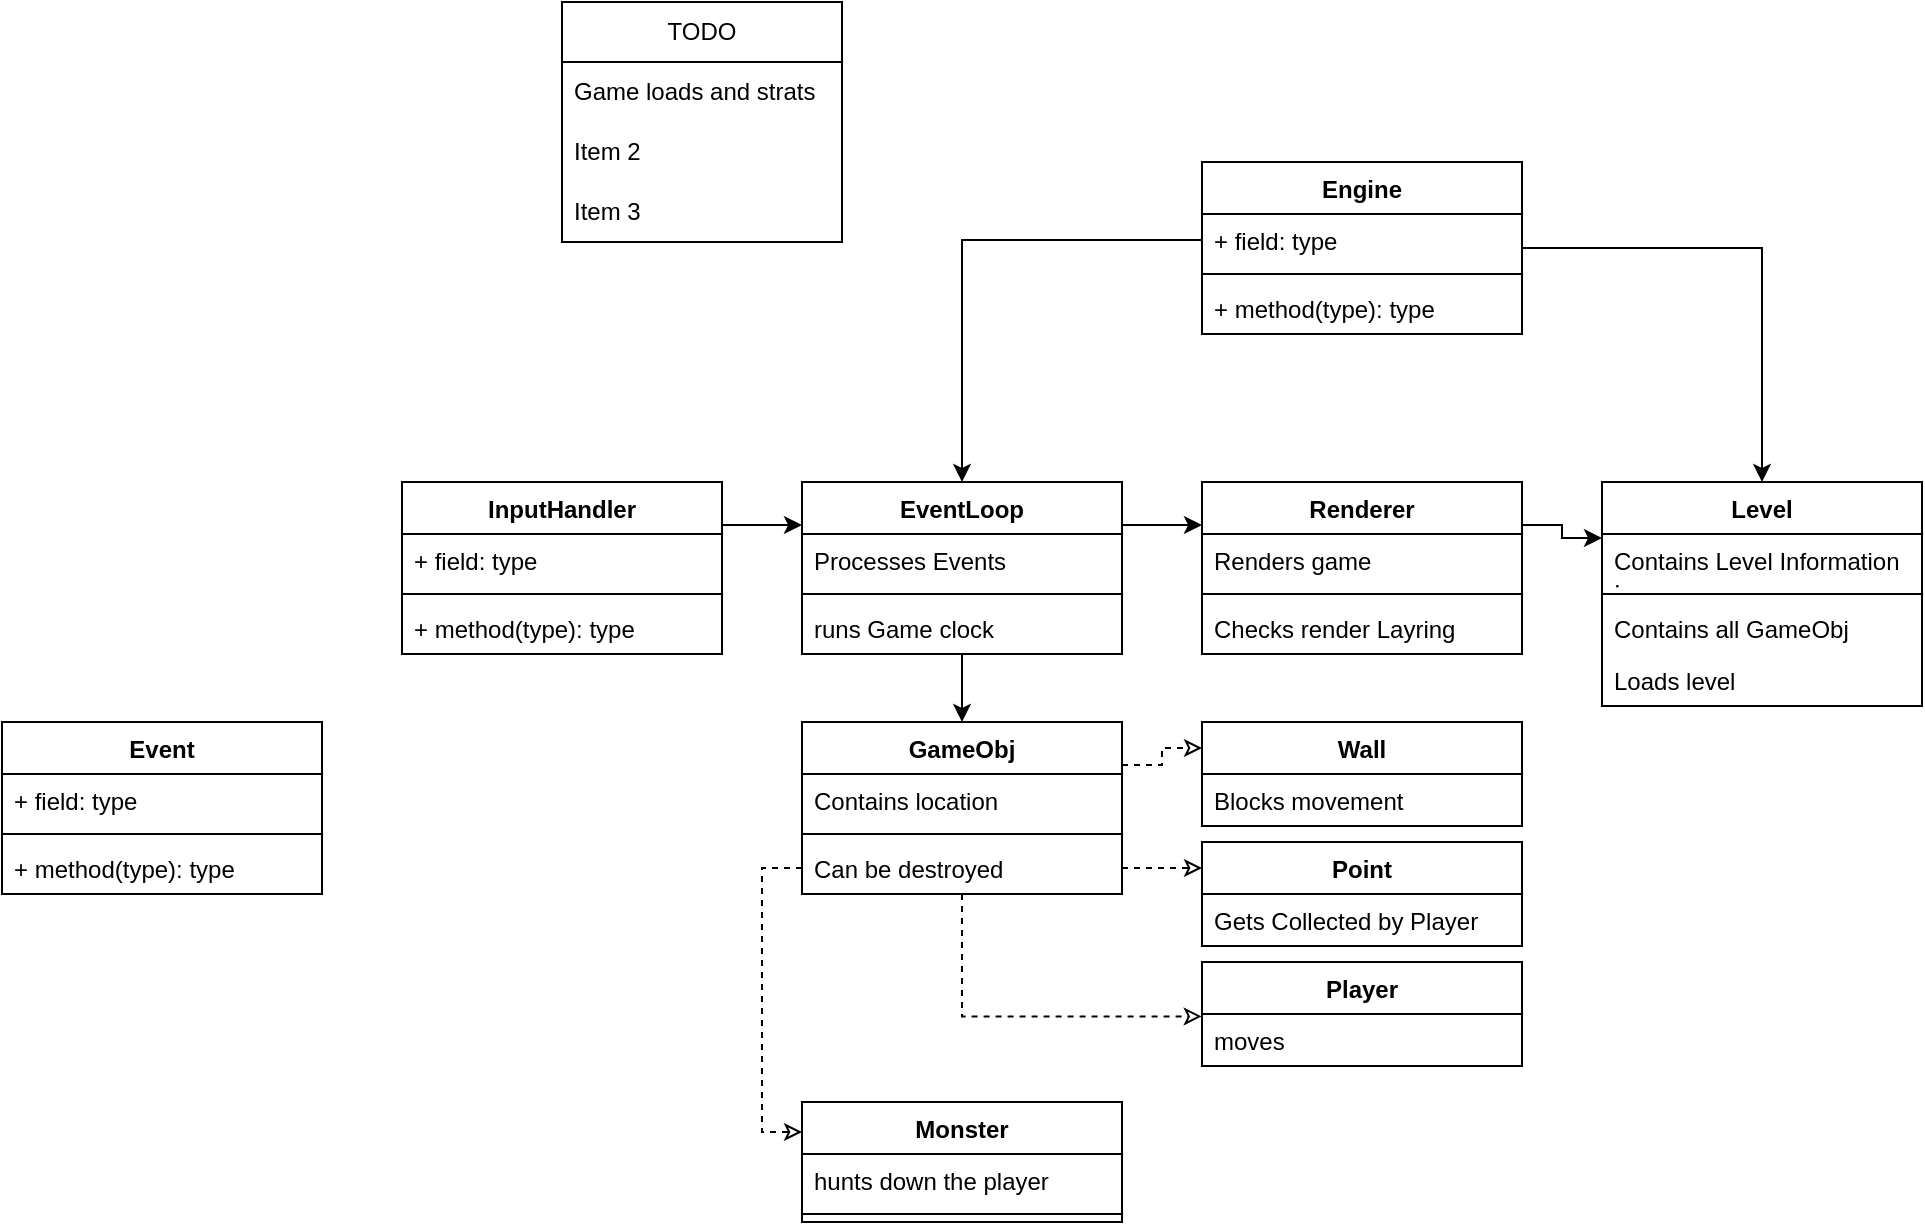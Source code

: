 <mxfile version="20.8.16" type="device"><diagram name="Stránka-1" id="dUZge1CJ1UHMy4GoP9mn"><mxGraphModel dx="1877" dy="627" grid="1" gridSize="10" guides="1" tooltips="1" connect="1" arrows="1" fold="1" page="1" pageScale="1" pageWidth="827" pageHeight="1169" math="0" shadow="0"><root><mxCell id="0"/><mxCell id="1" parent="0"/><mxCell id="CWTOZ4dQrvel25UgIhp8-85" style="edgeStyle=orthogonalEdgeStyle;rounded=0;orthogonalLoop=1;jettySize=auto;html=1;entryX=0.5;entryY=0;entryDx=0;entryDy=0;endArrow=classic;endFill=1;" edge="1" parent="1" source="CWTOZ4dQrvel25UgIhp8-2" target="CWTOZ4dQrvel25UgIhp8-41"><mxGeometry relative="1" as="geometry"/></mxCell><mxCell id="CWTOZ4dQrvel25UgIhp8-2" value="Engine" style="swimlane;fontStyle=1;align=center;verticalAlign=top;childLayout=stackLayout;horizontal=1;startSize=26;horizontalStack=0;resizeParent=1;resizeParentMax=0;resizeLast=0;collapsible=1;marginBottom=0;" vertex="1" parent="1"><mxGeometry x="320" y="80" width="160" height="86" as="geometry"/></mxCell><mxCell id="CWTOZ4dQrvel25UgIhp8-3" value="+ field: type" style="text;strokeColor=none;fillColor=none;align=left;verticalAlign=top;spacingLeft=4;spacingRight=4;overflow=hidden;rotatable=0;points=[[0,0.5],[1,0.5]];portConstraint=eastwest;" vertex="1" parent="CWTOZ4dQrvel25UgIhp8-2"><mxGeometry y="26" width="160" height="26" as="geometry"/></mxCell><mxCell id="CWTOZ4dQrvel25UgIhp8-4" value="" style="line;strokeWidth=1;fillColor=none;align=left;verticalAlign=middle;spacingTop=-1;spacingLeft=3;spacingRight=3;rotatable=0;labelPosition=right;points=[];portConstraint=eastwest;strokeColor=inherit;" vertex="1" parent="CWTOZ4dQrvel25UgIhp8-2"><mxGeometry y="52" width="160" height="8" as="geometry"/></mxCell><mxCell id="CWTOZ4dQrvel25UgIhp8-5" value="+ method(type): type" style="text;strokeColor=none;fillColor=none;align=left;verticalAlign=top;spacingLeft=4;spacingRight=4;overflow=hidden;rotatable=0;points=[[0,0.5],[1,0.5]];portConstraint=eastwest;" vertex="1" parent="CWTOZ4dQrvel25UgIhp8-2"><mxGeometry y="60" width="160" height="26" as="geometry"/></mxCell><mxCell id="CWTOZ4dQrvel25UgIhp8-51" style="edgeStyle=orthogonalEdgeStyle;rounded=0;orthogonalLoop=1;jettySize=auto;html=1;exitX=1;exitY=0.25;exitDx=0;exitDy=0;entryX=0;entryY=0.25;entryDx=0;entryDy=0;" edge="1" parent="1" source="CWTOZ4dQrvel25UgIhp8-6" target="CWTOZ4dQrvel25UgIhp8-10"><mxGeometry relative="1" as="geometry"/></mxCell><mxCell id="CWTOZ4dQrvel25UgIhp8-52" style="edgeStyle=orthogonalEdgeStyle;rounded=0;orthogonalLoop=1;jettySize=auto;html=1;exitX=0.5;exitY=1;exitDx=0;exitDy=0;entryX=0.5;entryY=0;entryDx=0;entryDy=0;" edge="1" parent="1" source="CWTOZ4dQrvel25UgIhp8-6" target="CWTOZ4dQrvel25UgIhp8-18"><mxGeometry relative="1" as="geometry"/></mxCell><mxCell id="CWTOZ4dQrvel25UgIhp8-6" value="EventLoop" style="swimlane;fontStyle=1;align=center;verticalAlign=top;childLayout=stackLayout;horizontal=1;startSize=26;horizontalStack=0;resizeParent=1;resizeParentMax=0;resizeLast=0;collapsible=1;marginBottom=0;" vertex="1" parent="1"><mxGeometry x="120" y="240" width="160" height="86" as="geometry"/></mxCell><mxCell id="CWTOZ4dQrvel25UgIhp8-7" value="Processes Events" style="text;strokeColor=none;fillColor=none;align=left;verticalAlign=top;spacingLeft=4;spacingRight=4;overflow=hidden;rotatable=0;points=[[0,0.5],[1,0.5]];portConstraint=eastwest;" vertex="1" parent="CWTOZ4dQrvel25UgIhp8-6"><mxGeometry y="26" width="160" height="26" as="geometry"/></mxCell><mxCell id="CWTOZ4dQrvel25UgIhp8-8" value="" style="line;strokeWidth=1;fillColor=none;align=left;verticalAlign=middle;spacingTop=-1;spacingLeft=3;spacingRight=3;rotatable=0;labelPosition=right;points=[];portConstraint=eastwest;strokeColor=inherit;" vertex="1" parent="CWTOZ4dQrvel25UgIhp8-6"><mxGeometry y="52" width="160" height="8" as="geometry"/></mxCell><mxCell id="CWTOZ4dQrvel25UgIhp8-9" value="runs Game clock" style="text;strokeColor=none;fillColor=none;align=left;verticalAlign=top;spacingLeft=4;spacingRight=4;overflow=hidden;rotatable=0;points=[[0,0.5],[1,0.5]];portConstraint=eastwest;" vertex="1" parent="CWTOZ4dQrvel25UgIhp8-6"><mxGeometry y="60" width="160" height="26" as="geometry"/></mxCell><mxCell id="CWTOZ4dQrvel25UgIhp8-89" style="edgeStyle=orthogonalEdgeStyle;rounded=0;orthogonalLoop=1;jettySize=auto;html=1;exitX=1;exitY=0.25;exitDx=0;exitDy=0;entryX=0;entryY=0.25;entryDx=0;entryDy=0;startArrow=none;startFill=0;endArrow=classic;endFill=1;" edge="1" parent="1" source="CWTOZ4dQrvel25UgIhp8-10" target="CWTOZ4dQrvel25UgIhp8-41"><mxGeometry relative="1" as="geometry"/></mxCell><mxCell id="CWTOZ4dQrvel25UgIhp8-10" value="Renderer" style="swimlane;fontStyle=1;align=center;verticalAlign=top;childLayout=stackLayout;horizontal=1;startSize=26;horizontalStack=0;resizeParent=1;resizeParentMax=0;resizeLast=0;collapsible=1;marginBottom=0;" vertex="1" parent="1"><mxGeometry x="320" y="240" width="160" height="86" as="geometry"/></mxCell><mxCell id="CWTOZ4dQrvel25UgIhp8-11" value="Renders game" style="text;strokeColor=none;fillColor=none;align=left;verticalAlign=top;spacingLeft=4;spacingRight=4;overflow=hidden;rotatable=0;points=[[0,0.5],[1,0.5]];portConstraint=eastwest;" vertex="1" parent="CWTOZ4dQrvel25UgIhp8-10"><mxGeometry y="26" width="160" height="26" as="geometry"/></mxCell><mxCell id="CWTOZ4dQrvel25UgIhp8-12" value="" style="line;strokeWidth=1;fillColor=none;align=left;verticalAlign=middle;spacingTop=-1;spacingLeft=3;spacingRight=3;rotatable=0;labelPosition=right;points=[];portConstraint=eastwest;strokeColor=inherit;" vertex="1" parent="CWTOZ4dQrvel25UgIhp8-10"><mxGeometry y="52" width="160" height="8" as="geometry"/></mxCell><mxCell id="CWTOZ4dQrvel25UgIhp8-13" value="Checks render Layring" style="text;strokeColor=none;fillColor=none;align=left;verticalAlign=top;spacingLeft=4;spacingRight=4;overflow=hidden;rotatable=0;points=[[0,0.5],[1,0.5]];portConstraint=eastwest;" vertex="1" parent="CWTOZ4dQrvel25UgIhp8-10"><mxGeometry y="60" width="160" height="26" as="geometry"/></mxCell><mxCell id="CWTOZ4dQrvel25UgIhp8-14" value="Event" style="swimlane;fontStyle=1;align=center;verticalAlign=top;childLayout=stackLayout;horizontal=1;startSize=26;horizontalStack=0;resizeParent=1;resizeParentMax=0;resizeLast=0;collapsible=1;marginBottom=0;" vertex="1" parent="1"><mxGeometry x="-280" y="360" width="160" height="86" as="geometry"/></mxCell><mxCell id="CWTOZ4dQrvel25UgIhp8-15" value="+ field: type" style="text;strokeColor=none;fillColor=none;align=left;verticalAlign=top;spacingLeft=4;spacingRight=4;overflow=hidden;rotatable=0;points=[[0,0.5],[1,0.5]];portConstraint=eastwest;" vertex="1" parent="CWTOZ4dQrvel25UgIhp8-14"><mxGeometry y="26" width="160" height="26" as="geometry"/></mxCell><mxCell id="CWTOZ4dQrvel25UgIhp8-16" value="" style="line;strokeWidth=1;fillColor=none;align=left;verticalAlign=middle;spacingTop=-1;spacingLeft=3;spacingRight=3;rotatable=0;labelPosition=right;points=[];portConstraint=eastwest;strokeColor=inherit;" vertex="1" parent="CWTOZ4dQrvel25UgIhp8-14"><mxGeometry y="52" width="160" height="8" as="geometry"/></mxCell><mxCell id="CWTOZ4dQrvel25UgIhp8-17" value="+ method(type): type" style="text;strokeColor=none;fillColor=none;align=left;verticalAlign=top;spacingLeft=4;spacingRight=4;overflow=hidden;rotatable=0;points=[[0,0.5],[1,0.5]];portConstraint=eastwest;" vertex="1" parent="CWTOZ4dQrvel25UgIhp8-14"><mxGeometry y="60" width="160" height="26" as="geometry"/></mxCell><mxCell id="CWTOZ4dQrvel25UgIhp8-53" style="edgeStyle=orthogonalEdgeStyle;rounded=0;orthogonalLoop=1;jettySize=auto;html=1;entryX=-0.001;entryY=0.046;entryDx=0;entryDy=0;dashed=1;endArrow=classic;endFill=0;entryPerimeter=0;" edge="1" parent="1" source="CWTOZ4dQrvel25UgIhp8-18" target="CWTOZ4dQrvel25UgIhp8-69"><mxGeometry relative="1" as="geometry"><mxPoint x="200" y="480" as="targetPoint"/></mxGeometry></mxCell><mxCell id="CWTOZ4dQrvel25UgIhp8-62" style="edgeStyle=orthogonalEdgeStyle;rounded=0;orthogonalLoop=1;jettySize=auto;html=1;exitX=1;exitY=0.25;exitDx=0;exitDy=0;entryX=0;entryY=0.25;entryDx=0;entryDy=0;dashed=1;endArrow=classic;endFill=0;" edge="1" parent="1" source="CWTOZ4dQrvel25UgIhp8-18" target="CWTOZ4dQrvel25UgIhp8-58"><mxGeometry relative="1" as="geometry"/></mxCell><mxCell id="CWTOZ4dQrvel25UgIhp8-18" value="GameObj" style="swimlane;fontStyle=1;align=center;verticalAlign=top;childLayout=stackLayout;horizontal=1;startSize=26;horizontalStack=0;resizeParent=1;resizeParentMax=0;resizeLast=0;collapsible=1;marginBottom=0;" vertex="1" parent="1"><mxGeometry x="120" y="360" width="160" height="86" as="geometry"/></mxCell><mxCell id="CWTOZ4dQrvel25UgIhp8-19" value="Contains location" style="text;strokeColor=none;fillColor=none;align=left;verticalAlign=top;spacingLeft=4;spacingRight=4;overflow=hidden;rotatable=0;points=[[0,0.5],[1,0.5]];portConstraint=eastwest;" vertex="1" parent="CWTOZ4dQrvel25UgIhp8-18"><mxGeometry y="26" width="160" height="26" as="geometry"/></mxCell><mxCell id="CWTOZ4dQrvel25UgIhp8-20" value="" style="line;strokeWidth=1;fillColor=none;align=left;verticalAlign=middle;spacingTop=-1;spacingLeft=3;spacingRight=3;rotatable=0;labelPosition=right;points=[];portConstraint=eastwest;strokeColor=inherit;" vertex="1" parent="CWTOZ4dQrvel25UgIhp8-18"><mxGeometry y="52" width="160" height="8" as="geometry"/></mxCell><mxCell id="CWTOZ4dQrvel25UgIhp8-21" value="Can be destroyed" style="text;strokeColor=none;fillColor=none;align=left;verticalAlign=top;spacingLeft=4;spacingRight=4;overflow=hidden;rotatable=0;points=[[0,0.5],[1,0.5]];portConstraint=eastwest;" vertex="1" parent="CWTOZ4dQrvel25UgIhp8-18"><mxGeometry y="60" width="160" height="26" as="geometry"/></mxCell><mxCell id="CWTOZ4dQrvel25UgIhp8-49" style="edgeStyle=orthogonalEdgeStyle;rounded=0;orthogonalLoop=1;jettySize=auto;html=1;exitX=1;exitY=0.25;exitDx=0;exitDy=0;entryX=0;entryY=0.25;entryDx=0;entryDy=0;" edge="1" parent="1" source="CWTOZ4dQrvel25UgIhp8-26" target="CWTOZ4dQrvel25UgIhp8-6"><mxGeometry relative="1" as="geometry"/></mxCell><mxCell id="CWTOZ4dQrvel25UgIhp8-26" value="InputHandler" style="swimlane;fontStyle=1;align=center;verticalAlign=top;childLayout=stackLayout;horizontal=1;startSize=26;horizontalStack=0;resizeParent=1;resizeParentMax=0;resizeLast=0;collapsible=1;marginBottom=0;" vertex="1" parent="1"><mxGeometry x="-80" y="240" width="160" height="86" as="geometry"/></mxCell><mxCell id="CWTOZ4dQrvel25UgIhp8-27" value="+ field: type" style="text;strokeColor=none;fillColor=none;align=left;verticalAlign=top;spacingLeft=4;spacingRight=4;overflow=hidden;rotatable=0;points=[[0,0.5],[1,0.5]];portConstraint=eastwest;" vertex="1" parent="CWTOZ4dQrvel25UgIhp8-26"><mxGeometry y="26" width="160" height="26" as="geometry"/></mxCell><mxCell id="CWTOZ4dQrvel25UgIhp8-28" value="" style="line;strokeWidth=1;fillColor=none;align=left;verticalAlign=middle;spacingTop=-1;spacingLeft=3;spacingRight=3;rotatable=0;labelPosition=right;points=[];portConstraint=eastwest;strokeColor=inherit;" vertex="1" parent="CWTOZ4dQrvel25UgIhp8-26"><mxGeometry y="52" width="160" height="8" as="geometry"/></mxCell><mxCell id="CWTOZ4dQrvel25UgIhp8-29" value="+ method(type): type" style="text;strokeColor=none;fillColor=none;align=left;verticalAlign=top;spacingLeft=4;spacingRight=4;overflow=hidden;rotatable=0;points=[[0,0.5],[1,0.5]];portConstraint=eastwest;" vertex="1" parent="CWTOZ4dQrvel25UgIhp8-26"><mxGeometry y="60" width="160" height="26" as="geometry"/></mxCell><mxCell id="CWTOZ4dQrvel25UgIhp8-37" value="TODO" style="swimlane;fontStyle=0;childLayout=stackLayout;horizontal=1;startSize=30;horizontalStack=0;resizeParent=1;resizeParentMax=0;resizeLast=0;collapsible=1;marginBottom=0;whiteSpace=wrap;html=1;" vertex="1" parent="1"><mxGeometry width="140" height="120" as="geometry"/></mxCell><mxCell id="CWTOZ4dQrvel25UgIhp8-38" value="Game loads and strats" style="text;strokeColor=none;fillColor=none;align=left;verticalAlign=middle;spacingLeft=4;spacingRight=4;overflow=hidden;points=[[0,0.5],[1,0.5]];portConstraint=eastwest;rotatable=0;whiteSpace=wrap;html=1;" vertex="1" parent="CWTOZ4dQrvel25UgIhp8-37"><mxGeometry y="30" width="140" height="30" as="geometry"/></mxCell><mxCell id="CWTOZ4dQrvel25UgIhp8-39" value="Item 2" style="text;strokeColor=none;fillColor=none;align=left;verticalAlign=middle;spacingLeft=4;spacingRight=4;overflow=hidden;points=[[0,0.5],[1,0.5]];portConstraint=eastwest;rotatable=0;whiteSpace=wrap;html=1;" vertex="1" parent="CWTOZ4dQrvel25UgIhp8-37"><mxGeometry y="60" width="140" height="30" as="geometry"/></mxCell><mxCell id="CWTOZ4dQrvel25UgIhp8-40" value="Item 3" style="text;strokeColor=none;fillColor=none;align=left;verticalAlign=middle;spacingLeft=4;spacingRight=4;overflow=hidden;points=[[0,0.5],[1,0.5]];portConstraint=eastwest;rotatable=0;whiteSpace=wrap;html=1;" vertex="1" parent="CWTOZ4dQrvel25UgIhp8-37"><mxGeometry y="90" width="140" height="30" as="geometry"/></mxCell><mxCell id="CWTOZ4dQrvel25UgIhp8-41" value="Level" style="swimlane;fontStyle=1;align=center;verticalAlign=top;childLayout=stackLayout;horizontal=1;startSize=26;horizontalStack=0;resizeParent=1;resizeParentMax=0;resizeLast=0;collapsible=1;marginBottom=0;" vertex="1" parent="1"><mxGeometry x="520" y="240" width="160" height="112" as="geometry"/></mxCell><mxCell id="CWTOZ4dQrvel25UgIhp8-42" value="Contains Level Information&#10;;" style="text;strokeColor=none;fillColor=none;align=left;verticalAlign=top;spacingLeft=4;spacingRight=4;overflow=hidden;rotatable=0;points=[[0,0.5],[1,0.5]];portConstraint=eastwest;" vertex="1" parent="CWTOZ4dQrvel25UgIhp8-41"><mxGeometry y="26" width="160" height="26" as="geometry"/></mxCell><mxCell id="CWTOZ4dQrvel25UgIhp8-43" value="" style="line;strokeWidth=1;fillColor=none;align=left;verticalAlign=middle;spacingTop=-1;spacingLeft=3;spacingRight=3;rotatable=0;labelPosition=right;points=[];portConstraint=eastwest;strokeColor=inherit;" vertex="1" parent="CWTOZ4dQrvel25UgIhp8-41"><mxGeometry y="52" width="160" height="8" as="geometry"/></mxCell><mxCell id="CWTOZ4dQrvel25UgIhp8-44" value="Contains all GameObj" style="text;strokeColor=none;fillColor=none;align=left;verticalAlign=top;spacingLeft=4;spacingRight=4;overflow=hidden;rotatable=0;points=[[0,0.5],[1,0.5]];portConstraint=eastwest;" vertex="1" parent="CWTOZ4dQrvel25UgIhp8-41"><mxGeometry y="60" width="160" height="26" as="geometry"/></mxCell><mxCell id="CWTOZ4dQrvel25UgIhp8-92" value="Loads level" style="text;strokeColor=none;fillColor=none;align=left;verticalAlign=top;spacingLeft=4;spacingRight=4;overflow=hidden;rotatable=0;points=[[0,0.5],[1,0.5]];portConstraint=eastwest;" vertex="1" parent="CWTOZ4dQrvel25UgIhp8-41"><mxGeometry y="86" width="160" height="26" as="geometry"/></mxCell><mxCell id="CWTOZ4dQrvel25UgIhp8-58" value="Wall" style="swimlane;fontStyle=1;align=center;verticalAlign=top;childLayout=stackLayout;horizontal=1;startSize=26;horizontalStack=0;resizeParent=1;resizeParentMax=0;resizeLast=0;collapsible=1;marginBottom=0;" vertex="1" parent="1"><mxGeometry x="320" y="360" width="160" height="52" as="geometry"/></mxCell><mxCell id="CWTOZ4dQrvel25UgIhp8-59" value="Blocks movement" style="text;strokeColor=none;fillColor=none;align=left;verticalAlign=top;spacingLeft=4;spacingRight=4;overflow=hidden;rotatable=0;points=[[0,0.5],[1,0.5]];portConstraint=eastwest;" vertex="1" parent="CWTOZ4dQrvel25UgIhp8-58"><mxGeometry y="26" width="160" height="26" as="geometry"/></mxCell><mxCell id="CWTOZ4dQrvel25UgIhp8-63" value="Point" style="swimlane;fontStyle=1;align=center;verticalAlign=top;childLayout=stackLayout;horizontal=1;startSize=26;horizontalStack=0;resizeParent=1;resizeParentMax=0;resizeLast=0;collapsible=1;marginBottom=0;" vertex="1" parent="1"><mxGeometry x="320" y="420" width="160" height="52" as="geometry"/></mxCell><mxCell id="CWTOZ4dQrvel25UgIhp8-64" value="Gets Collected by Player" style="text;strokeColor=none;fillColor=none;align=left;verticalAlign=top;spacingLeft=4;spacingRight=4;overflow=hidden;rotatable=0;points=[[0,0.5],[1,0.5]];portConstraint=eastwest;" vertex="1" parent="CWTOZ4dQrvel25UgIhp8-63"><mxGeometry y="26" width="160" height="26" as="geometry"/></mxCell><mxCell id="CWTOZ4dQrvel25UgIhp8-67" style="edgeStyle=orthogonalEdgeStyle;rounded=0;orthogonalLoop=1;jettySize=auto;html=1;exitX=1;exitY=0.5;exitDx=0;exitDy=0;entryX=0;entryY=0.25;entryDx=0;entryDy=0;dashed=1;endArrow=classic;endFill=0;" edge="1" parent="1" source="CWTOZ4dQrvel25UgIhp8-21" target="CWTOZ4dQrvel25UgIhp8-63"><mxGeometry relative="1" as="geometry"/></mxCell><mxCell id="CWTOZ4dQrvel25UgIhp8-68" value="Player" style="swimlane;fontStyle=1;align=center;verticalAlign=top;childLayout=stackLayout;horizontal=1;startSize=26;horizontalStack=0;resizeParent=1;resizeParentMax=0;resizeLast=0;collapsible=1;marginBottom=0;" vertex="1" parent="1"><mxGeometry x="320" y="480" width="160" height="52" as="geometry"/></mxCell><mxCell id="CWTOZ4dQrvel25UgIhp8-69" value="moves" style="text;strokeColor=none;fillColor=none;align=left;verticalAlign=top;spacingLeft=4;spacingRight=4;overflow=hidden;rotatable=0;points=[[0,0.5],[1,0.5]];portConstraint=eastwest;" vertex="1" parent="CWTOZ4dQrvel25UgIhp8-68"><mxGeometry y="26" width="160" height="26" as="geometry"/></mxCell><mxCell id="CWTOZ4dQrvel25UgIhp8-79" value="Monster" style="swimlane;fontStyle=1;align=center;verticalAlign=top;childLayout=stackLayout;horizontal=1;startSize=26;horizontalStack=0;resizeParent=1;resizeParentMax=0;resizeLast=0;collapsible=1;marginBottom=0;" vertex="1" parent="1"><mxGeometry x="120" y="550" width="160" height="60" as="geometry"/></mxCell><mxCell id="CWTOZ4dQrvel25UgIhp8-80" value="hunts down the player" style="text;strokeColor=none;fillColor=none;align=left;verticalAlign=top;spacingLeft=4;spacingRight=4;overflow=hidden;rotatable=0;points=[[0,0.5],[1,0.5]];portConstraint=eastwest;" vertex="1" parent="CWTOZ4dQrvel25UgIhp8-79"><mxGeometry y="26" width="160" height="26" as="geometry"/></mxCell><mxCell id="CWTOZ4dQrvel25UgIhp8-81" value="" style="line;strokeWidth=1;fillColor=none;align=left;verticalAlign=middle;spacingTop=-1;spacingLeft=3;spacingRight=3;rotatable=0;labelPosition=right;points=[];portConstraint=eastwest;strokeColor=inherit;" vertex="1" parent="CWTOZ4dQrvel25UgIhp8-79"><mxGeometry y="52" width="160" height="8" as="geometry"/></mxCell><mxCell id="CWTOZ4dQrvel25UgIhp8-84" style="edgeStyle=orthogonalEdgeStyle;rounded=0;orthogonalLoop=1;jettySize=auto;html=1;entryX=0.5;entryY=0;entryDx=0;entryDy=0;endArrow=classic;endFill=1;" edge="1" parent="1" source="CWTOZ4dQrvel25UgIhp8-3" target="CWTOZ4dQrvel25UgIhp8-6"><mxGeometry relative="1" as="geometry"/></mxCell><mxCell id="CWTOZ4dQrvel25UgIhp8-93" style="edgeStyle=orthogonalEdgeStyle;rounded=0;orthogonalLoop=1;jettySize=auto;html=1;entryX=0;entryY=0.25;entryDx=0;entryDy=0;startArrow=none;startFill=0;endArrow=classic;endFill=0;dashed=1;" edge="1" parent="1" source="CWTOZ4dQrvel25UgIhp8-21" target="CWTOZ4dQrvel25UgIhp8-79"><mxGeometry relative="1" as="geometry"/></mxCell></root></mxGraphModel></diagram></mxfile>